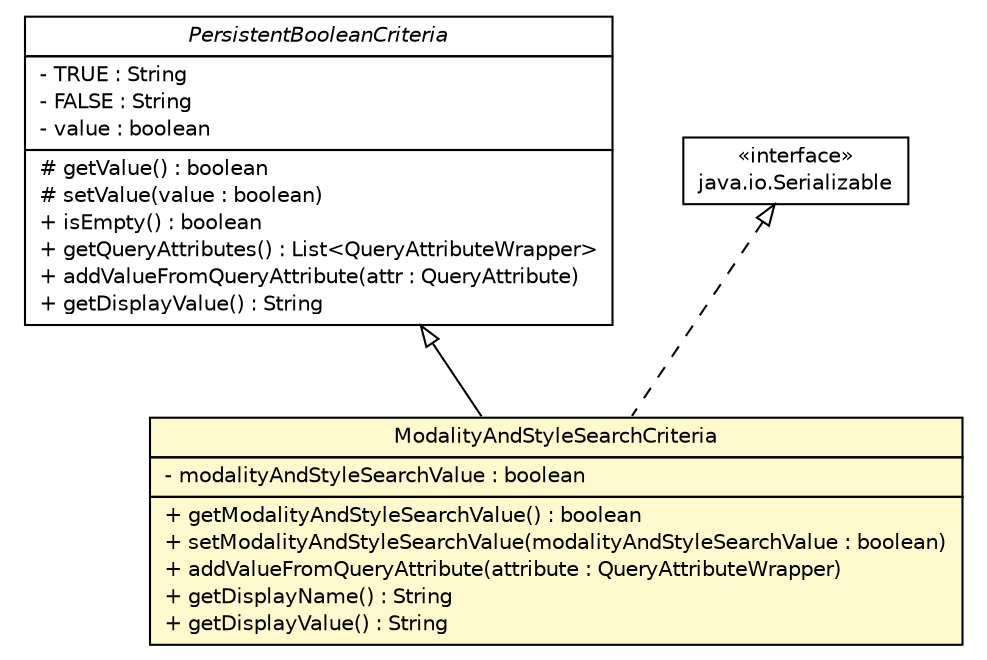 #!/usr/local/bin/dot
#
# Class diagram 
# Generated by UmlGraph version 4.8 (http://www.spinellis.gr/sw/umlgraph)
#

digraph G {
	edge [fontname="Helvetica",fontsize=10,labelfontname="Helvetica",labelfontsize=10];
	node [fontname="Helvetica",fontsize=10,shape=plaintext];
	// gov.nih.nci.ncia.criteria.ModalityAndStyleSearchCriteria
	c13439 [label=<<table border="0" cellborder="1" cellspacing="0" cellpadding="2" port="p" bgcolor="lemonChiffon" href="./ModalityAndStyleSearchCriteria.html">
		<tr><td><table border="0" cellspacing="0" cellpadding="1">
			<tr><td> ModalityAndStyleSearchCriteria </td></tr>
		</table></td></tr>
		<tr><td><table border="0" cellspacing="0" cellpadding="1">
			<tr><td align="left"> - modalityAndStyleSearchValue : boolean </td></tr>
		</table></td></tr>
		<tr><td><table border="0" cellspacing="0" cellpadding="1">
			<tr><td align="left"> + getModalityAndStyleSearchValue() : boolean </td></tr>
			<tr><td align="left"> + setModalityAndStyleSearchValue(modalityAndStyleSearchValue : boolean) </td></tr>
			<tr><td align="left"> + addValueFromQueryAttribute(attribute : QueryAttributeWrapper) </td></tr>
			<tr><td align="left"> + getDisplayName() : String </td></tr>
			<tr><td align="left"> + getDisplayValue() : String </td></tr>
		</table></td></tr>
		</table>>, fontname="Helvetica", fontcolor="black", fontsize=10.0];
	// gov.nih.nci.ncia.criteria.PersistentBooleanCriteria
	c13445 [label=<<table border="0" cellborder="1" cellspacing="0" cellpadding="2" port="p" href="./PersistentBooleanCriteria.html">
		<tr><td><table border="0" cellspacing="0" cellpadding="1">
			<tr><td><font face="Helvetica-Oblique"> PersistentBooleanCriteria </font></td></tr>
		</table></td></tr>
		<tr><td><table border="0" cellspacing="0" cellpadding="1">
			<tr><td align="left"> - TRUE : String </td></tr>
			<tr><td align="left"> - FALSE : String </td></tr>
			<tr><td align="left"> - value : boolean </td></tr>
		</table></td></tr>
		<tr><td><table border="0" cellspacing="0" cellpadding="1">
			<tr><td align="left"> # getValue() : boolean </td></tr>
			<tr><td align="left"> # setValue(value : boolean) </td></tr>
			<tr><td align="left"> + isEmpty() : boolean </td></tr>
			<tr><td align="left"> + getQueryAttributes() : List&lt;QueryAttributeWrapper&gt; </td></tr>
			<tr><td align="left"> + addValueFromQueryAttribute(attr : QueryAttribute) </td></tr>
			<tr><td align="left"> + getDisplayValue() : String </td></tr>
		</table></td></tr>
		</table>>, fontname="Helvetica", fontcolor="black", fontsize=10.0];
	//gov.nih.nci.ncia.criteria.ModalityAndStyleSearchCriteria extends gov.nih.nci.ncia.criteria.PersistentBooleanCriteria
	c13445:p -> c13439:p [dir=back,arrowtail=empty];
	//gov.nih.nci.ncia.criteria.ModalityAndStyleSearchCriteria implements java.io.Serializable
	c13665:p -> c13439:p [dir=back,arrowtail=empty,style=dashed];
	// java.io.Serializable
	c13665 [label=<<table border="0" cellborder="1" cellspacing="0" cellpadding="2" port="p" href="http://java.sun.com/j2se/1.4.2/docs/api/java/io/Serializable.html">
		<tr><td><table border="0" cellspacing="0" cellpadding="1">
			<tr><td> &laquo;interface&raquo; </td></tr>
			<tr><td> java.io.Serializable </td></tr>
		</table></td></tr>
		</table>>, fontname="Helvetica", fontcolor="black", fontsize=10.0];
}

